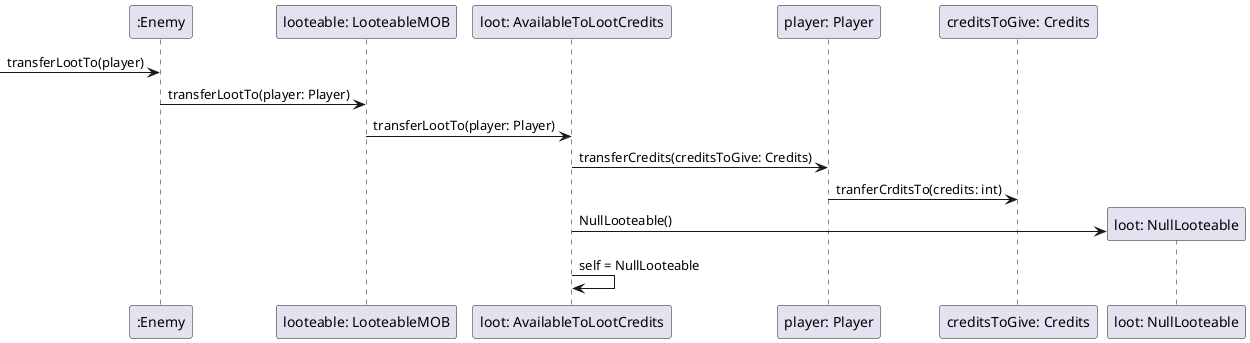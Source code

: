@startuml
'https://plantuml.com/sequence-diagram


->  ":Enemy": transferLootTo(player)
":Enemy" -> "looteable: LooteableMOB": transferLootTo(player: Player)
"looteable: LooteableMOB" -> "loot: AvailableToLootCredits": transferLootTo(player: Player)
"loot: AvailableToLootCredits" -> "player: Player": transferCredits(creditsToGive: Credits)
"player: Player" -> "creditsToGive: Credits": tranferCrditsTo(credits: int)


Create "loot: NullLooteable"
"loot: AvailableToLootCredits" -> "loot: NullLooteable": NullLooteable()
"loot: AvailableToLootCredits" -> "loot: AvailableToLootCredits": self = NullLooteable


@enduml